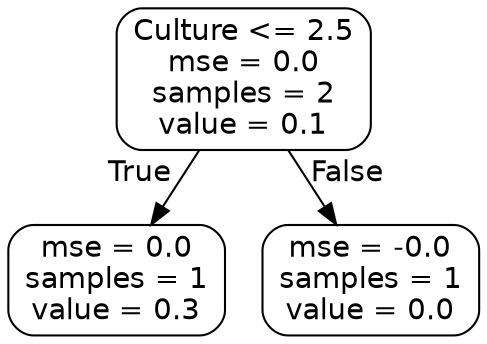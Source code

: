 digraph Tree {
node [shape=box, style="rounded", color="black", fontname=helvetica] ;
edge [fontname=helvetica] ;
0 [label="Culture <= 2.5\nmse = 0.0\nsamples = 2\nvalue = 0.1"] ;
1 [label="mse = 0.0\nsamples = 1\nvalue = 0.3"] ;
0 -> 1 [labeldistance=2.5, labelangle=45, headlabel="True"] ;
2 [label="mse = -0.0\nsamples = 1\nvalue = 0.0"] ;
0 -> 2 [labeldistance=2.5, labelangle=-45, headlabel="False"] ;
}